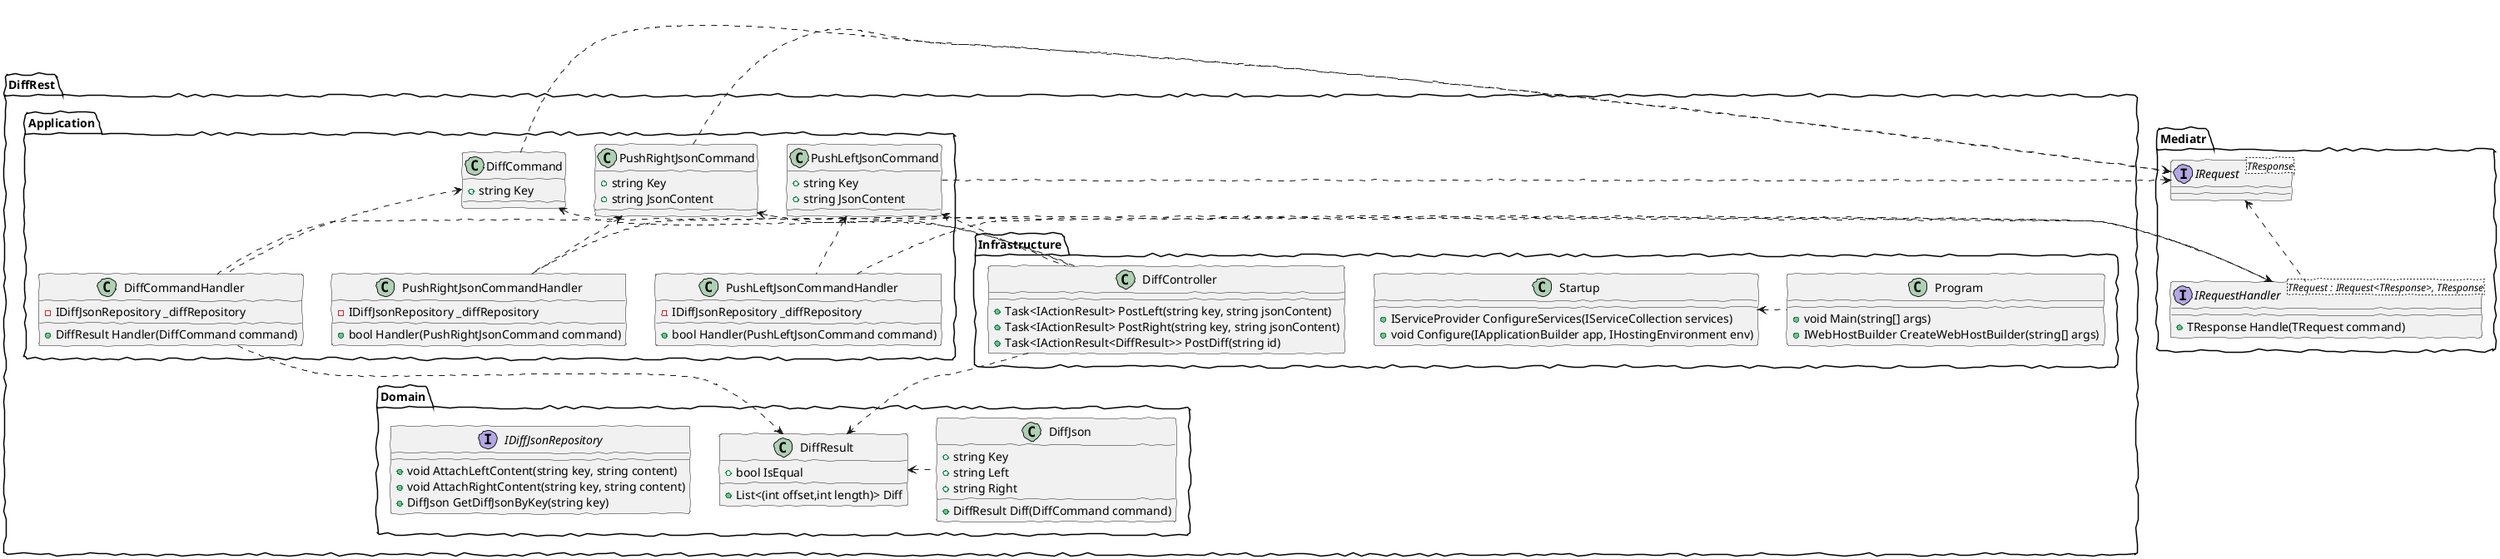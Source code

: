 @startuml
skinparam Handwritten true
class DiffRest.Infrastructure.DiffController{
    +Task<IActionResult> PostLeft(string key, string jsonContent)
    +Task<IActionResult> PostRight(string key, string jsonContent)
    +Task<IActionResult<DiffResult>> PostDiff(string id)
}
class DiffRest.Infrastructure.Program{
    +void Main(string[] args)
    +IWebHostBuilder CreateWebHostBuilder(string[] args)
}
class DiffRest.Infrastructure.Startup{
    +IServiceProvider ConfigureServices(IServiceCollection services)
    +void Configure(IApplicationBuilder app, IHostingEnvironment env)
}
class DiffRest.Application.PushLeftJsonCommand{
    +string Key
    +string JsonContent
}
class DiffRest.Application.PushRightJsonCommand{
    +string Key
    +string JsonContent
}
class DiffRest.Application.DiffCommand{
    +string Key
}
class DiffRest.Application.PushLeftJsonCommandHandler{
    -IDiffJsonRepository _diffRepository
    +bool Handler(PushLeftJsonCommand command)
}
class DiffRest.Application.PushRightJsonCommandHandler{
    -IDiffJsonRepository _diffRepository
    +bool Handler(PushRightJsonCommand command)
}
class DiffRest.Application.DiffCommandHandler{
    -IDiffJsonRepository _diffRepository
    +DiffResult Handler(DiffCommand command)
}
interface DiffRest.Domain.IDiffJsonRepository{
    +void AttachLeftContent(string key, string content)
    +void AttachRightContent(string key, string content)
    +DiffJson GetDiffJsonByKey(string key)
}
class DiffRest.Domain.DiffJson{
    +string Key
    +string Left
    +string Right
    +DiffResult Diff(DiffCommand command)
}
class DiffRest.Domain.DiffResult{
    +bool IsEqual
    +List<(int offset,int length)> Diff
}
interface Mediatr.IRequest<TResponse>{
}
interface Mediatr.IRequestHandler<TRequest : IRequest<TResponse>, TResponse>{
    +TResponse Handle(TRequest command)
}
DiffRest.Application.PushLeftJsonCommand <.down. DiffRest.Infrastructure.DiffController
DiffRest.Application.PushRightJsonCommand <.down. DiffRest.Infrastructure.DiffController
DiffRest.Application.DiffCommand <.down. DiffRest.Infrastructure.DiffController

DiffRest.Application.PushLeftJsonCommand .right.> Mediatr.IRequest
DiffRest.Application.PushRightJsonCommand .right.> Mediatr.IRequest
DiffRest.Application.DiffCommand .right.> Mediatr.IRequest


DiffRest.Application.PushLeftJsonCommandHandler .up.> DiffRest.Application.PushLeftJsonCommand
DiffRest.Application.PushRightJsonCommandHandler .up.> DiffRest.Application.PushRightJsonCommand
DiffRest.Application.DiffCommandHandler .up.> DiffRest.Application.DiffCommand

DiffRest.Application.PushLeftJsonCommandHandler .right.> Mediatr.IRequestHandler
DiffRest.Application.PushRightJsonCommandHandler .right.> Mediatr.IRequestHandler
DiffRest.Application.DiffCommandHandler .right.> Mediatr.IRequestHandler

Mediatr.IRequestHandler .up.>  Mediatr.IRequest

DiffRest.Infrastructure.DiffController .down.> DiffRest.Domain.DiffResult 
DiffRest.Application.DiffCommandHandler .down.> DiffRest.Domain.DiffResult 

DiffRest.Domain.DiffJson .left.> DiffRest.Domain.DiffResult
DiffRest.Infrastructure.Program .left.> DiffRest.Infrastructure.Startup

@enduml